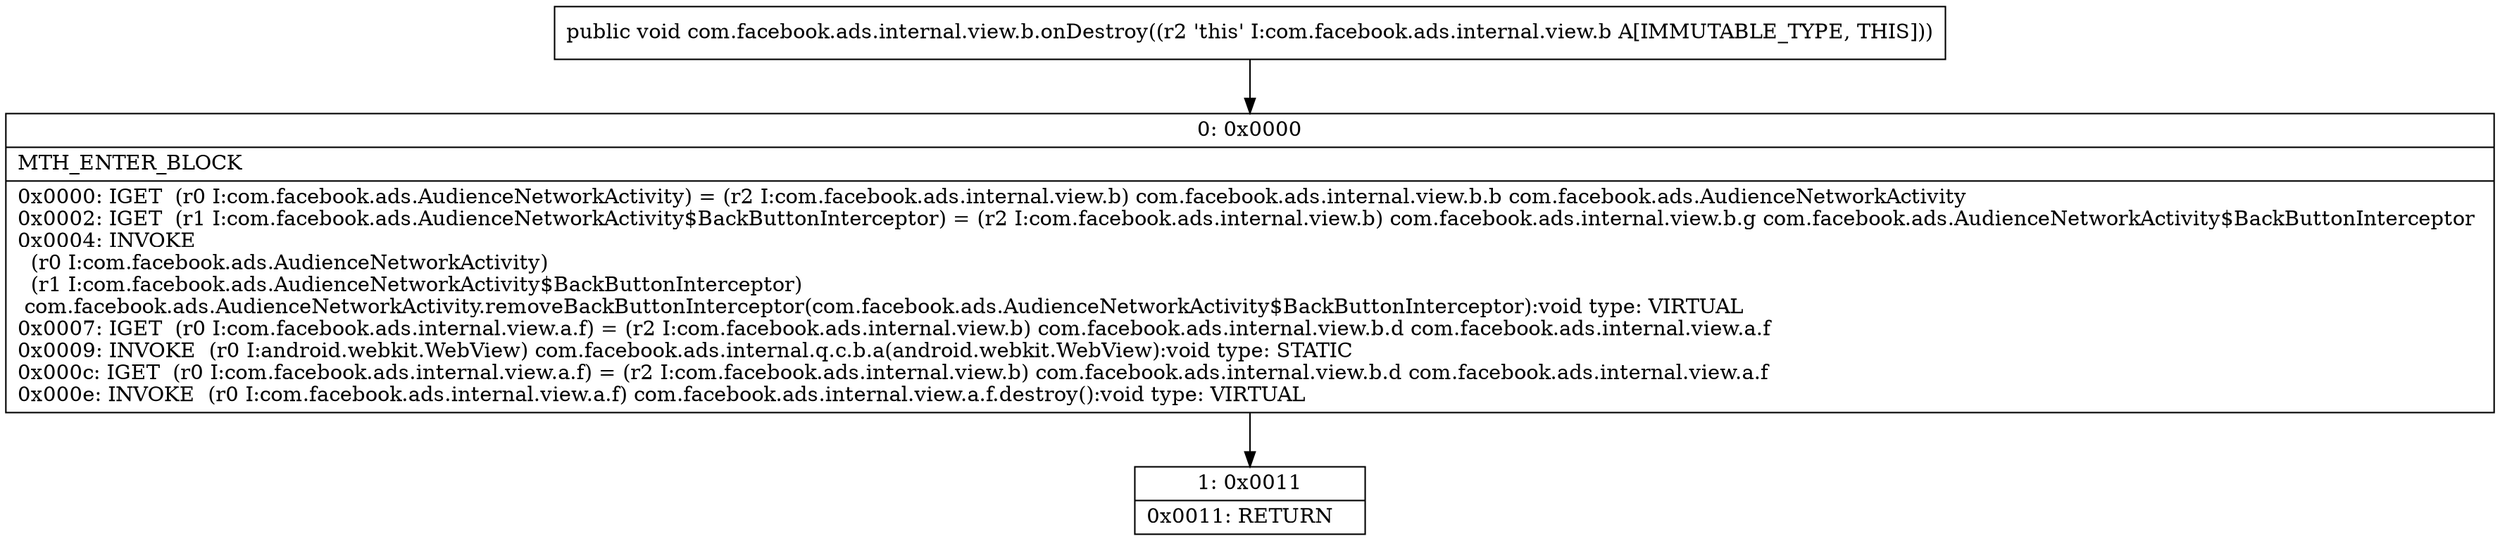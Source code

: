 digraph "CFG forcom.facebook.ads.internal.view.b.onDestroy()V" {
Node_0 [shape=record,label="{0\:\ 0x0000|MTH_ENTER_BLOCK\l|0x0000: IGET  (r0 I:com.facebook.ads.AudienceNetworkActivity) = (r2 I:com.facebook.ads.internal.view.b) com.facebook.ads.internal.view.b.b com.facebook.ads.AudienceNetworkActivity \l0x0002: IGET  (r1 I:com.facebook.ads.AudienceNetworkActivity$BackButtonInterceptor) = (r2 I:com.facebook.ads.internal.view.b) com.facebook.ads.internal.view.b.g com.facebook.ads.AudienceNetworkActivity$BackButtonInterceptor \l0x0004: INVOKE  \l  (r0 I:com.facebook.ads.AudienceNetworkActivity)\l  (r1 I:com.facebook.ads.AudienceNetworkActivity$BackButtonInterceptor)\l com.facebook.ads.AudienceNetworkActivity.removeBackButtonInterceptor(com.facebook.ads.AudienceNetworkActivity$BackButtonInterceptor):void type: VIRTUAL \l0x0007: IGET  (r0 I:com.facebook.ads.internal.view.a.f) = (r2 I:com.facebook.ads.internal.view.b) com.facebook.ads.internal.view.b.d com.facebook.ads.internal.view.a.f \l0x0009: INVOKE  (r0 I:android.webkit.WebView) com.facebook.ads.internal.q.c.b.a(android.webkit.WebView):void type: STATIC \l0x000c: IGET  (r0 I:com.facebook.ads.internal.view.a.f) = (r2 I:com.facebook.ads.internal.view.b) com.facebook.ads.internal.view.b.d com.facebook.ads.internal.view.a.f \l0x000e: INVOKE  (r0 I:com.facebook.ads.internal.view.a.f) com.facebook.ads.internal.view.a.f.destroy():void type: VIRTUAL \l}"];
Node_1 [shape=record,label="{1\:\ 0x0011|0x0011: RETURN   \l}"];
MethodNode[shape=record,label="{public void com.facebook.ads.internal.view.b.onDestroy((r2 'this' I:com.facebook.ads.internal.view.b A[IMMUTABLE_TYPE, THIS])) }"];
MethodNode -> Node_0;
Node_0 -> Node_1;
}

